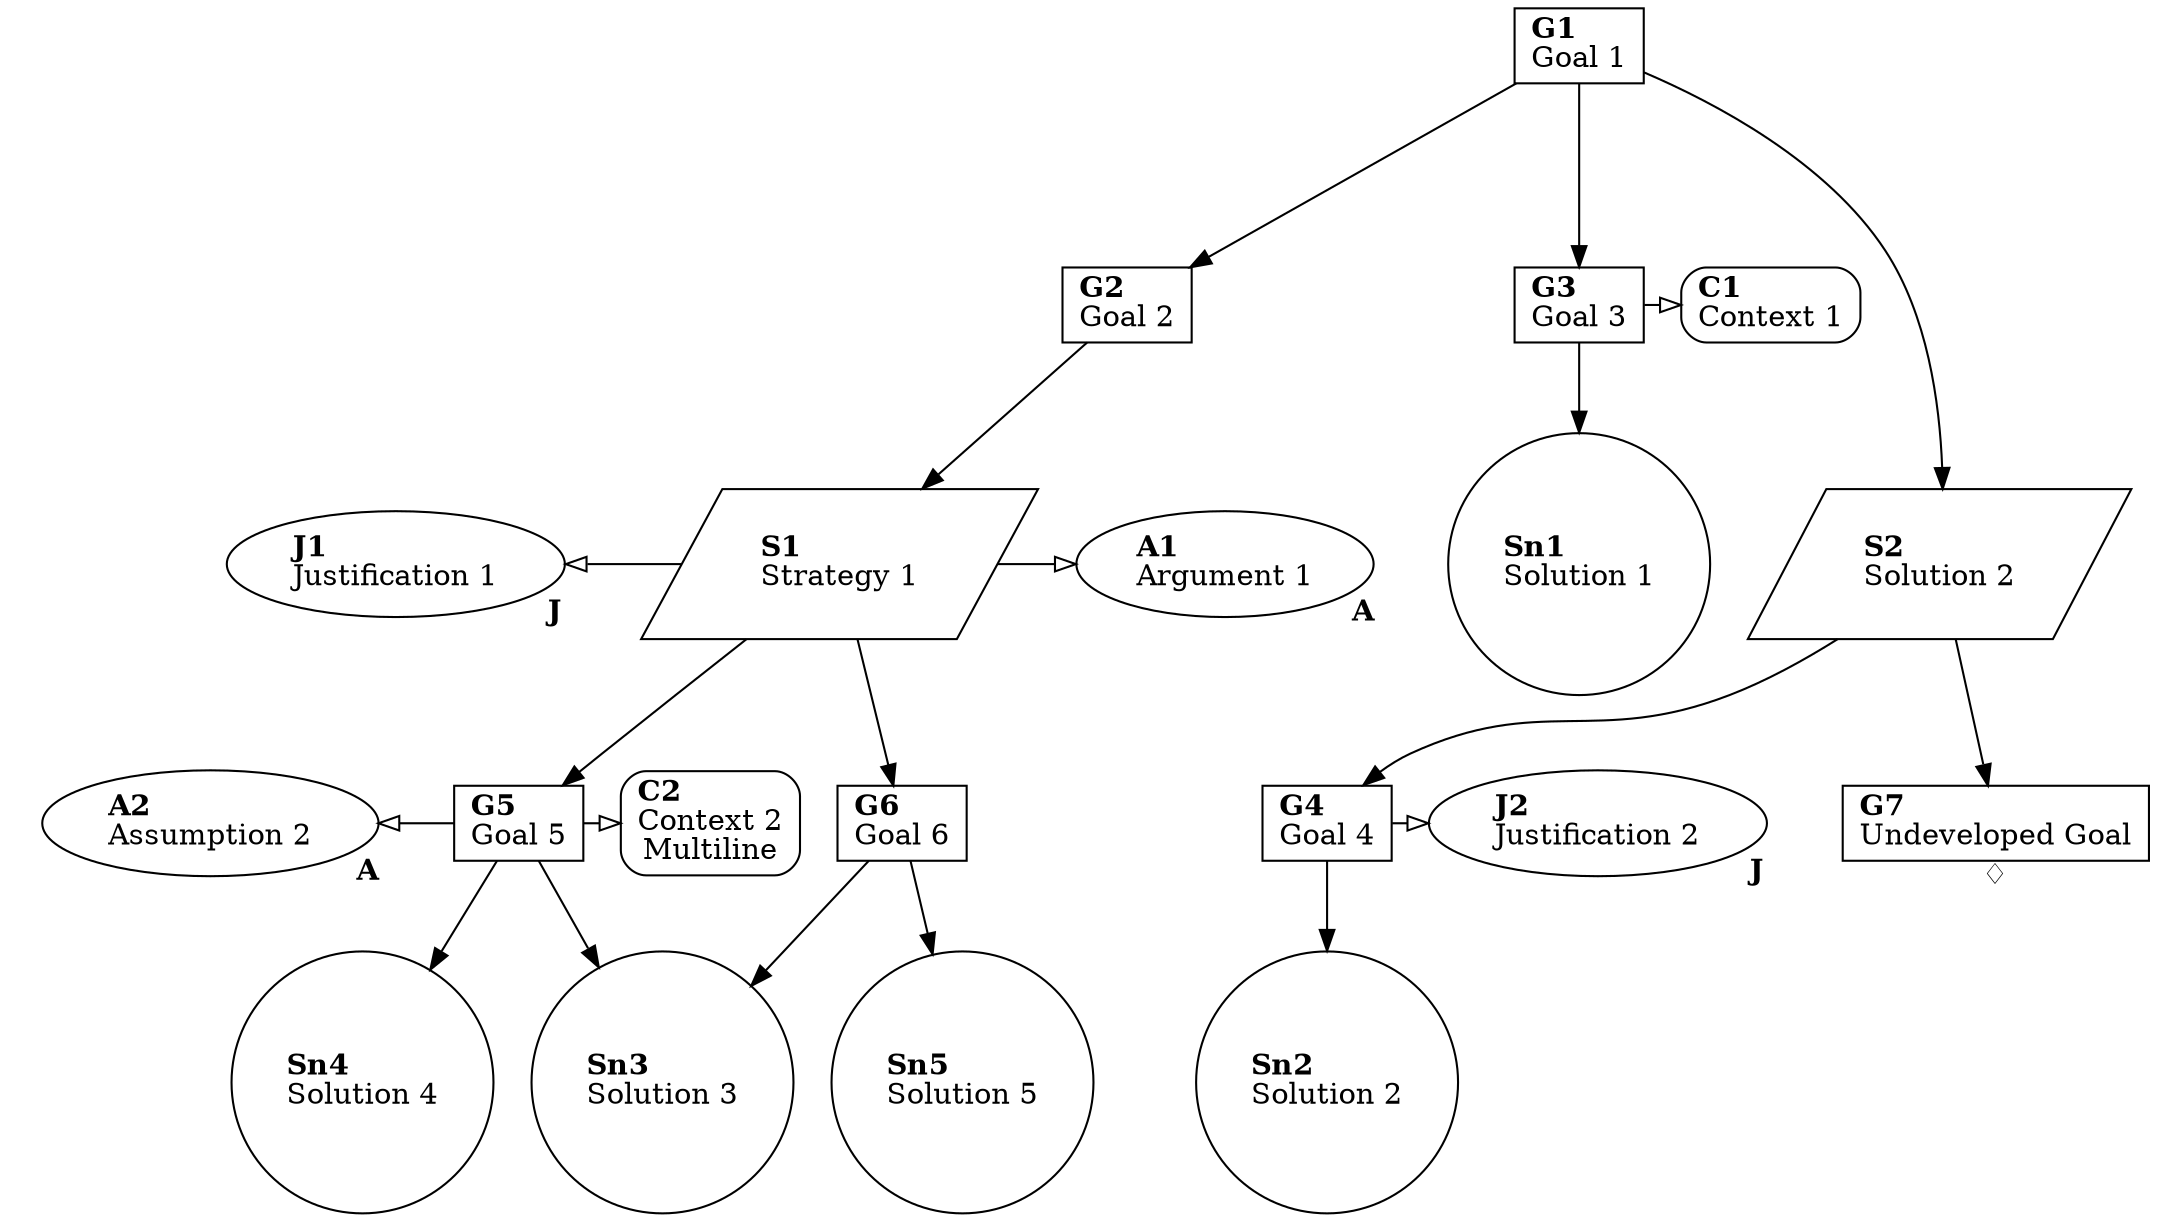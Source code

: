 digraph "example.gsn.yaml" {
  graph [class="gsndiagram", ranksep="equally"]

  ## Elements
  "A1" [id="gsn_a1", shape="oval", class="gsnelem gsnasmp", label=<<B>A1</B><BR align="left"/>Argument 1>];
  "A1":e -> "A1":e [headlabel=< <B>A</B> >, labeldistance=2.5, penwidth=0, arrowhead=none];
  "A2" [id="gsn_a2", shape="oval", class="gsnelem gsnasmp mycssclass anotherclass", label=<<B>A2</B><BR align="left"/>Assumption 2>];
  "A2":e -> "A2":e [headlabel=< <B>A</B> >, labeldistance=2.5, penwidth=0, arrowhead=none];
  "C1" [id="gsn_c1", shape="box", class="gsnelem gsnctxt", style="rounded", label=<<B>C1</B><BR align="left"/>Context 1>];
  "C2" [id="gsn_c2", shape="box", class="gsnelem gsnctxt", style="rounded", label=<<B>C2</B><BR align="left"/>Context 2<BR align="left"/>Multiline>];
  "G1" [id="gsn_g1", shape="box", class="gsnelem gsngoal", label=<<B>G1</B><BR align="left"/>Goal 1>];
  "G2" [id="gsn_g2", shape="box", class="gsnelem gsngoal", label=<<B>G2</B><BR align="left"/>Goal 2>];
  "G3" [id="gsn_g3", shape="box", class="gsnelem gsngoal", label=<<B>G3</B><BR align="left"/>Goal 3>];
  "G4" [id="gsn_g4", shape="box", class="gsnelem gsngoal", label=<<B>G4</B><BR align="left"/>Goal 4>];
  "G5" [id="gsn_g5", shape="box", class="gsnelem gsngoal", label=<<B>G5</B><BR align="left"/>Goal 5>];
  "G6" [id="gsn_g6", shape="box", class="gsnelem gsngoal", label=<<B>G6</B><BR align="left"/>Goal 6>];
  "G7" [id="gsn_g7", shape="box", class="gsnelem gsngoal", label=<<B>G7</B><BR align="left"/>Undeveloped Goal>];
  "G7":s -> "G7":s [taillabel=<<br/><b>&#9826;</b>>,color=transparent,arrowhead=none,labeldistance=0.1]
  "J1" [id="gsn_j1", shape="oval", class="gsnelem gsnjust", label=<<B>J1</B><BR align="left"/>Justification 1>];
  "J1":e -> "J1":e [headlabel=< <B>J</B> >, labeldistance=2.5, penwidth=0, arrowhead=none];
  "J2" [id="gsn_j2", shape="oval", class="gsnelem gsnjust", label=<<B>J2</B><BR align="left"/>Justification 2>];
  "J2":e -> "J2":e [headlabel=< <B>J</B> >, labeldistance=2.5, penwidth=0, arrowhead=none];
  "S1" [id="gsn_s1", shape="parallelogram", class="gsnelem gsnstgy", label=<<B>S1</B><BR align="left"/>Strategy 1>];
  "S2" [id="gsn_s2", shape="parallelogram", class="gsnelem gsnstgy", label=<<B>S2</B><BR align="left"/>Solution 2>];
  "Sn1" [id="gsn_sn1", shape="circle", class="gsnelem gsnsltn", URL="https://github.com/jonasthewolf/gsn2x", label=<<B>Sn1</B><BR align="left"/>Solution 1>];
  "Sn2" [id="gsn_sn2", shape="circle", class="gsnelem gsnsltn", label=<<B>Sn2</B><BR align="left"/>Solution 2>];
  "Sn3" [id="gsn_sn3", shape="circle", class="gsnelem gsnsltn", label=<<B>Sn3</B><BR align="left"/>Solution 3>];
  "Sn4" [id="gsn_sn4", shape="circle", class="gsnelem gsnsltn", label=<<B>Sn4</B><BR align="left"/>Solution 4>];
  "Sn5" [id="gsn_sn5", shape="circle", class="gsnelem gsnsltn", label=<<B>Sn5</B><BR align="left"/>Solution 5>];

  ## Relations
  "G1" -> "G2" [class="gsnedge gsnspby"];
  "G1" -> "G3" [class="gsnedge gsnspby"];
  "G1" -> "S2" [class="gsnedge gsnspby"];
  "G2" -> "S1" [class="gsnedge gsnspby"];
  "G3" -> "Sn1" [class="gsnedge gsnspby"];
  subgraph cluster7 {
    graph[peripheries=0];
    {
      rank = same;
      "G3" -> "C1" [arrowhead=empty, class="gsnedge gsninctxt"];
    }
  }
  "G4" -> "Sn2" [class="gsnedge gsnspby"];
  subgraph cluster8 {
    graph[peripheries=0];
    {
      rank = same;
      "G4" -> "J2" [arrowhead=empty, class="gsnedge gsninctxt"];
    }
  }
  "G5" -> "Sn3" [class="gsnedge gsnspby"];
  "G5" -> "Sn4" [class="gsnedge gsnspby"];
  subgraph cluster9 {
    graph[peripheries=0];
    {
      rank = same;
      "G5" -> "C2" [arrowhead=empty, class="gsnedge gsninctxt"];
      "A2" -> "G5" [dir=back, arrowtail=empty, class="gsnedge gsninctxt"];
    }
  }
  "G6" -> "Sn3" [class="gsnedge gsnspby"];
  "G6" -> "Sn5" [class="gsnedge gsnspby"];
  "S1" -> "G5" [class="gsnedge gsnspby"];
  "S1" -> "G6" [class="gsnedge gsnspby"];
  subgraph cluster14 {
    graph[peripheries=0];
    {
      rank = same;
      "S1" -> "A1" [arrowhead=empty, class="gsnedge gsninctxt"];
      "J1" -> "S1" [dir=back, arrowtail=empty, class="gsnedge gsninctxt"];
    }
  }
  "S2" -> "G4" [class="gsnedge gsnspby"];
  "S2" -> "G7" [class="gsnedge gsnspby"];

  
  
  ## Ranks (Levels)
  {rank=same; S2; Sn1;}
}

